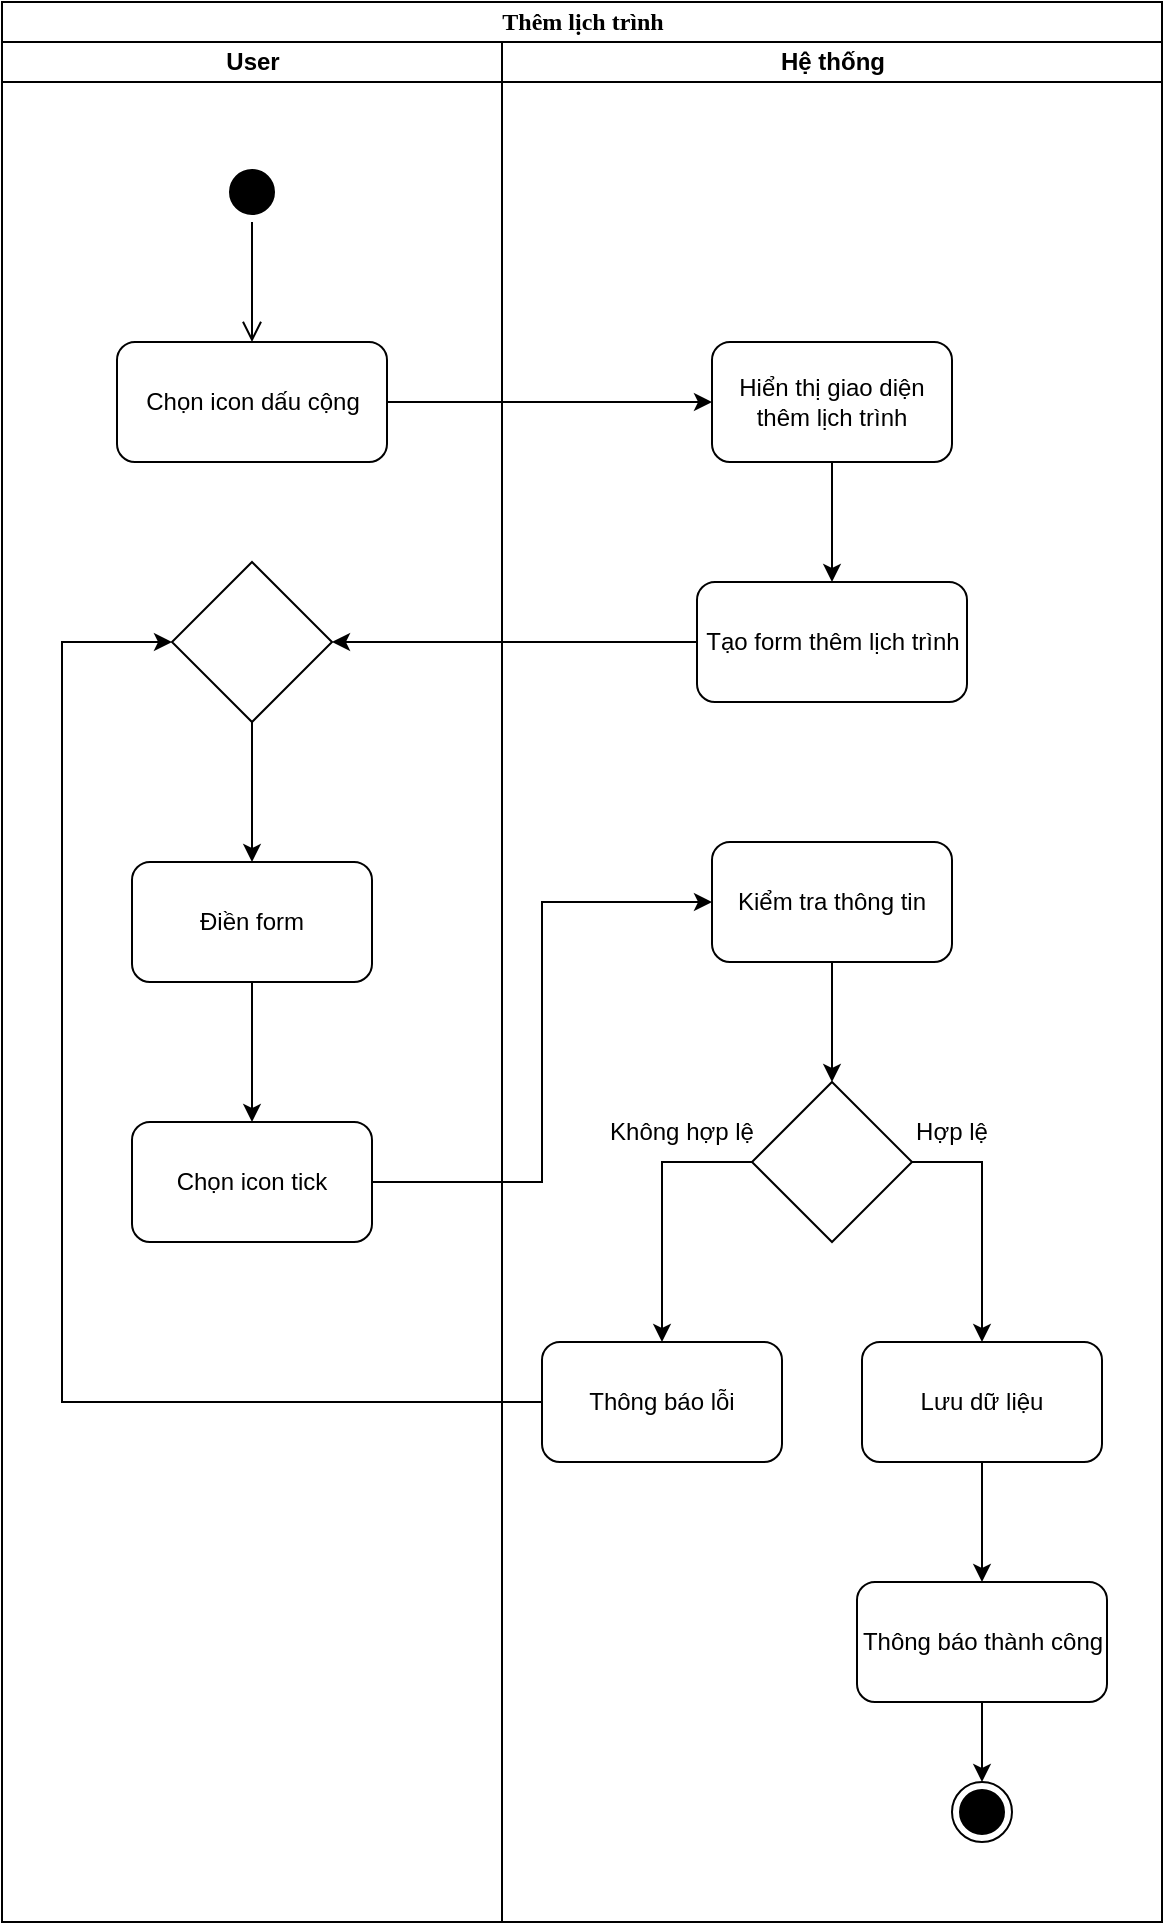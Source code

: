 <mxfile version="20.3.0" type="device"><diagram name="Page-1" id="0783ab3e-0a74-02c8-0abd-f7b4e66b4bec"><mxGraphModel dx="1011" dy="668" grid="1" gridSize="10" guides="1" tooltips="1" connect="1" arrows="1" fold="1" page="1" pageScale="1" pageWidth="850" pageHeight="1100" background="none" math="0" shadow="0"><root><mxCell id="0"/><mxCell id="1" parent="0"/><mxCell id="1c1d494c118603dd-1" value="Thêm lịch trình" style="swimlane;html=1;childLayout=stackLayout;startSize=20;rounded=0;shadow=0;comic=0;labelBackgroundColor=none;strokeWidth=1;fontFamily=Verdana;fontSize=12;align=center;" parent="1" vertex="1"><mxGeometry x="30" y="20" width="580" height="960" as="geometry"/></mxCell><mxCell id="4NUNTww8QsIYSikEjfAK-9" style="edgeStyle=orthogonalEdgeStyle;rounded=0;orthogonalLoop=1;jettySize=auto;html=1;entryX=1;entryY=0.5;entryDx=0;entryDy=0;strokeColor=#000000;" parent="1c1d494c118603dd-1" source="4NUNTww8QsIYSikEjfAK-5" target="4NUNTww8QsIYSikEjfAK-27" edge="1"><mxGeometry relative="1" as="geometry"/></mxCell><mxCell id="4NUNTww8QsIYSikEjfAK-12" style="edgeStyle=orthogonalEdgeStyle;rounded=0;orthogonalLoop=1;jettySize=auto;html=1;entryX=0;entryY=0.5;entryDx=0;entryDy=0;strokeColor=#000000;" parent="1c1d494c118603dd-1" source="4NUNTww8QsIYSikEjfAK-8" target="4NUNTww8QsIYSikEjfAK-11" edge="1"><mxGeometry relative="1" as="geometry"/></mxCell><mxCell id="1c1d494c118603dd-2" value="User" style="swimlane;html=1;startSize=20;" parent="1c1d494c118603dd-1" vertex="1"><mxGeometry y="20" width="250" height="940" as="geometry"/></mxCell><mxCell id="4NUNTww8QsIYSikEjfAK-1" value="" style="ellipse;html=1;shape=startState;fillColor=#000000;strokeColor=#000000;" parent="1c1d494c118603dd-2" vertex="1"><mxGeometry x="110" y="60" width="30" height="30" as="geometry"/></mxCell><mxCell id="4NUNTww8QsIYSikEjfAK-2" value="" style="edgeStyle=orthogonalEdgeStyle;html=1;verticalAlign=bottom;endArrow=open;endSize=8;strokeColor=#000000;rounded=0;" parent="1c1d494c118603dd-2" source="4NUNTww8QsIYSikEjfAK-1" edge="1"><mxGeometry relative="1" as="geometry"><mxPoint x="125" y="150" as="targetPoint"/></mxGeometry></mxCell><mxCell id="4NUNTww8QsIYSikEjfAK-3" value="Chọn icon dấu cộng" style="rounded=1;whiteSpace=wrap;html=1;strokeColor=#000000;" parent="1c1d494c118603dd-2" vertex="1"><mxGeometry x="57.5" y="150" width="135" height="60" as="geometry"/></mxCell><mxCell id="4NUNTww8QsIYSikEjfAK-10" style="edgeStyle=orthogonalEdgeStyle;rounded=0;orthogonalLoop=1;jettySize=auto;html=1;strokeColor=#000000;" parent="1c1d494c118603dd-2" source="4NUNTww8QsIYSikEjfAK-7" target="4NUNTww8QsIYSikEjfAK-8" edge="1"><mxGeometry relative="1" as="geometry"/></mxCell><mxCell id="4NUNTww8QsIYSikEjfAK-7" value="Điền form" style="rounded=1;whiteSpace=wrap;html=1;strokeColor=#000000;" parent="1c1d494c118603dd-2" vertex="1"><mxGeometry x="65" y="410" width="120" height="60" as="geometry"/></mxCell><mxCell id="4NUNTww8QsIYSikEjfAK-8" value="Chọn icon tick" style="rounded=1;whiteSpace=wrap;html=1;strokeColor=#000000;" parent="1c1d494c118603dd-2" vertex="1"><mxGeometry x="65" y="540" width="120" height="60" as="geometry"/></mxCell><mxCell id="4NUNTww8QsIYSikEjfAK-28" style="edgeStyle=orthogonalEdgeStyle;rounded=0;orthogonalLoop=1;jettySize=auto;html=1;entryX=0.5;entryY=0;entryDx=0;entryDy=0;strokeColor=#000000;" parent="1c1d494c118603dd-2" source="4NUNTww8QsIYSikEjfAK-27" target="4NUNTww8QsIYSikEjfAK-7" edge="1"><mxGeometry relative="1" as="geometry"/></mxCell><mxCell id="4NUNTww8QsIYSikEjfAK-27" value="" style="rhombus;whiteSpace=wrap;html=1;strokeColor=#000000;" parent="1c1d494c118603dd-2" vertex="1"><mxGeometry x="85" y="260" width="80" height="80" as="geometry"/></mxCell><mxCell id="1c1d494c118603dd-3" value="Hệ thống" style="swimlane;html=1;startSize=20;" parent="1c1d494c118603dd-1" vertex="1"><mxGeometry x="250" y="20" width="330" height="940" as="geometry"/></mxCell><mxCell id="4NUNTww8QsIYSikEjfAK-6" style="edgeStyle=orthogonalEdgeStyle;rounded=0;orthogonalLoop=1;jettySize=auto;html=1;strokeColor=#000000;" parent="1c1d494c118603dd-3" source="4NUNTww8QsIYSikEjfAK-4" target="4NUNTww8QsIYSikEjfAK-5" edge="1"><mxGeometry relative="1" as="geometry"/></mxCell><mxCell id="4NUNTww8QsIYSikEjfAK-4" value="Hiển thị giao diện thêm lịch trình" style="rounded=1;whiteSpace=wrap;html=1;strokeColor=#000000;" parent="1c1d494c118603dd-3" vertex="1"><mxGeometry x="105" y="150" width="120" height="60" as="geometry"/></mxCell><mxCell id="4NUNTww8QsIYSikEjfAK-5" value="Tạo form thêm lịch trình" style="rounded=1;whiteSpace=wrap;html=1;strokeColor=#000000;" parent="1c1d494c118603dd-3" vertex="1"><mxGeometry x="97.5" y="270" width="135" height="60" as="geometry"/></mxCell><mxCell id="4NUNTww8QsIYSikEjfAK-14" style="edgeStyle=orthogonalEdgeStyle;rounded=0;orthogonalLoop=1;jettySize=auto;html=1;entryX=0.5;entryY=0;entryDx=0;entryDy=0;strokeColor=#000000;" parent="1c1d494c118603dd-3" source="4NUNTww8QsIYSikEjfAK-11" target="4NUNTww8QsIYSikEjfAK-13" edge="1"><mxGeometry relative="1" as="geometry"/></mxCell><mxCell id="4NUNTww8QsIYSikEjfAK-11" value="Kiểm tra thông tin" style="rounded=1;whiteSpace=wrap;html=1;strokeColor=#000000;" parent="1c1d494c118603dd-3" vertex="1"><mxGeometry x="105" y="400" width="120" height="60" as="geometry"/></mxCell><mxCell id="4NUNTww8QsIYSikEjfAK-17" style="edgeStyle=orthogonalEdgeStyle;rounded=0;orthogonalLoop=1;jettySize=auto;html=1;entryX=0.5;entryY=0;entryDx=0;entryDy=0;strokeColor=#000000;" parent="1c1d494c118603dd-3" source="4NUNTww8QsIYSikEjfAK-13" target="4NUNTww8QsIYSikEjfAK-16" edge="1"><mxGeometry relative="1" as="geometry"><Array as="points"><mxPoint x="240" y="560"/></Array></mxGeometry></mxCell><mxCell id="4NUNTww8QsIYSikEjfAK-20" style="edgeStyle=orthogonalEdgeStyle;rounded=0;orthogonalLoop=1;jettySize=auto;html=1;strokeColor=#000000;" parent="1c1d494c118603dd-3" source="4NUNTww8QsIYSikEjfAK-13" target="4NUNTww8QsIYSikEjfAK-19" edge="1"><mxGeometry relative="1" as="geometry"><Array as="points"><mxPoint x="80" y="560"/></Array></mxGeometry></mxCell><mxCell id="4NUNTww8QsIYSikEjfAK-13" value="" style="rhombus;whiteSpace=wrap;html=1;strokeColor=#000000;" parent="1c1d494c118603dd-3" vertex="1"><mxGeometry x="125" y="520" width="80" height="80" as="geometry"/></mxCell><mxCell id="4NUNTww8QsIYSikEjfAK-22" style="edgeStyle=orthogonalEdgeStyle;rounded=0;orthogonalLoop=1;jettySize=auto;html=1;entryX=0.5;entryY=0;entryDx=0;entryDy=0;strokeColor=#000000;" parent="1c1d494c118603dd-3" source="4NUNTww8QsIYSikEjfAK-16" target="4NUNTww8QsIYSikEjfAK-18" edge="1"><mxGeometry relative="1" as="geometry"/></mxCell><mxCell id="4NUNTww8QsIYSikEjfAK-16" value="Lưu dữ liệu" style="rounded=1;whiteSpace=wrap;html=1;strokeColor=#000000;" parent="1c1d494c118603dd-3" vertex="1"><mxGeometry x="180" y="650" width="120" height="60" as="geometry"/></mxCell><mxCell id="4NUNTww8QsIYSikEjfAK-24" style="edgeStyle=orthogonalEdgeStyle;rounded=0;orthogonalLoop=1;jettySize=auto;html=1;entryX=0.5;entryY=0;entryDx=0;entryDy=0;strokeColor=#000000;" parent="1c1d494c118603dd-3" source="4NUNTww8QsIYSikEjfAK-18" target="4NUNTww8QsIYSikEjfAK-23" edge="1"><mxGeometry relative="1" as="geometry"/></mxCell><mxCell id="4NUNTww8QsIYSikEjfAK-18" value="Thông báo thành công" style="rounded=1;whiteSpace=wrap;html=1;strokeColor=#000000;" parent="1c1d494c118603dd-3" vertex="1"><mxGeometry x="177.5" y="770" width="125" height="60" as="geometry"/></mxCell><mxCell id="4NUNTww8QsIYSikEjfAK-19" value="Thông báo lỗi" style="rounded=1;whiteSpace=wrap;html=1;strokeColor=#000000;" parent="1c1d494c118603dd-3" vertex="1"><mxGeometry x="20" y="650" width="120" height="60" as="geometry"/></mxCell><mxCell id="4NUNTww8QsIYSikEjfAK-23" value="" style="ellipse;html=1;shape=endState;fillColor=#000000;strokeColor=#000000;" parent="1c1d494c118603dd-3" vertex="1"><mxGeometry x="225" y="870" width="30" height="30" as="geometry"/></mxCell><mxCell id="4NUNTww8QsIYSikEjfAK-25" value="Hợp lệ" style="text;html=1;strokeColor=none;fillColor=none;align=center;verticalAlign=middle;whiteSpace=wrap;rounded=0;" parent="1c1d494c118603dd-3" vertex="1"><mxGeometry x="195" y="530" width="60" height="30" as="geometry"/></mxCell><mxCell id="4NUNTww8QsIYSikEjfAK-26" value="Không hợp lệ" style="text;html=1;strokeColor=none;fillColor=none;align=center;verticalAlign=middle;whiteSpace=wrap;rounded=0;" parent="1c1d494c118603dd-3" vertex="1"><mxGeometry x="50" y="530" width="80" height="30" as="geometry"/></mxCell><mxCell id="4NUNTww8QsIYSikEjfAK-21" style="edgeStyle=orthogonalEdgeStyle;rounded=0;orthogonalLoop=1;jettySize=auto;html=1;entryX=0;entryY=0.5;entryDx=0;entryDy=0;strokeColor=#000000;" parent="1c1d494c118603dd-1" source="4NUNTww8QsIYSikEjfAK-19" target="4NUNTww8QsIYSikEjfAK-27" edge="1"><mxGeometry relative="1" as="geometry"><Array as="points"><mxPoint x="30" y="700"/><mxPoint x="30" y="320"/></Array></mxGeometry></mxCell><mxCell id="tIFr6bmEDuMTfa0x-CJ4-1" style="edgeStyle=orthogonalEdgeStyle;rounded=0;orthogonalLoop=1;jettySize=auto;html=1;entryX=0;entryY=0.5;entryDx=0;entryDy=0;" edge="1" parent="1c1d494c118603dd-1" source="4NUNTww8QsIYSikEjfAK-3" target="4NUNTww8QsIYSikEjfAK-4"><mxGeometry relative="1" as="geometry"/></mxCell></root></mxGraphModel></diagram></mxfile>